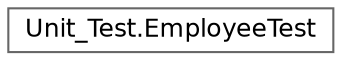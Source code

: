 digraph "Graphical Class Hierarchy"
{
 // LATEX_PDF_SIZE
  bgcolor="transparent";
  edge [fontname=Helvetica,fontsize=12,labelfontname=Helvetica,labelfontsize=10];
  node [fontname=Helvetica,fontsize=12,shape=box,height=0.2,width=0.4];
  rankdir="LR";
  Node0 [id="Node000000",label="Unit_Test.EmployeeTest",height=0.2,width=0.4,color="grey40", fillcolor="white", style="filled",URL="$class_unit___test_1_1_employee_test.html",tooltip=" "];
}

